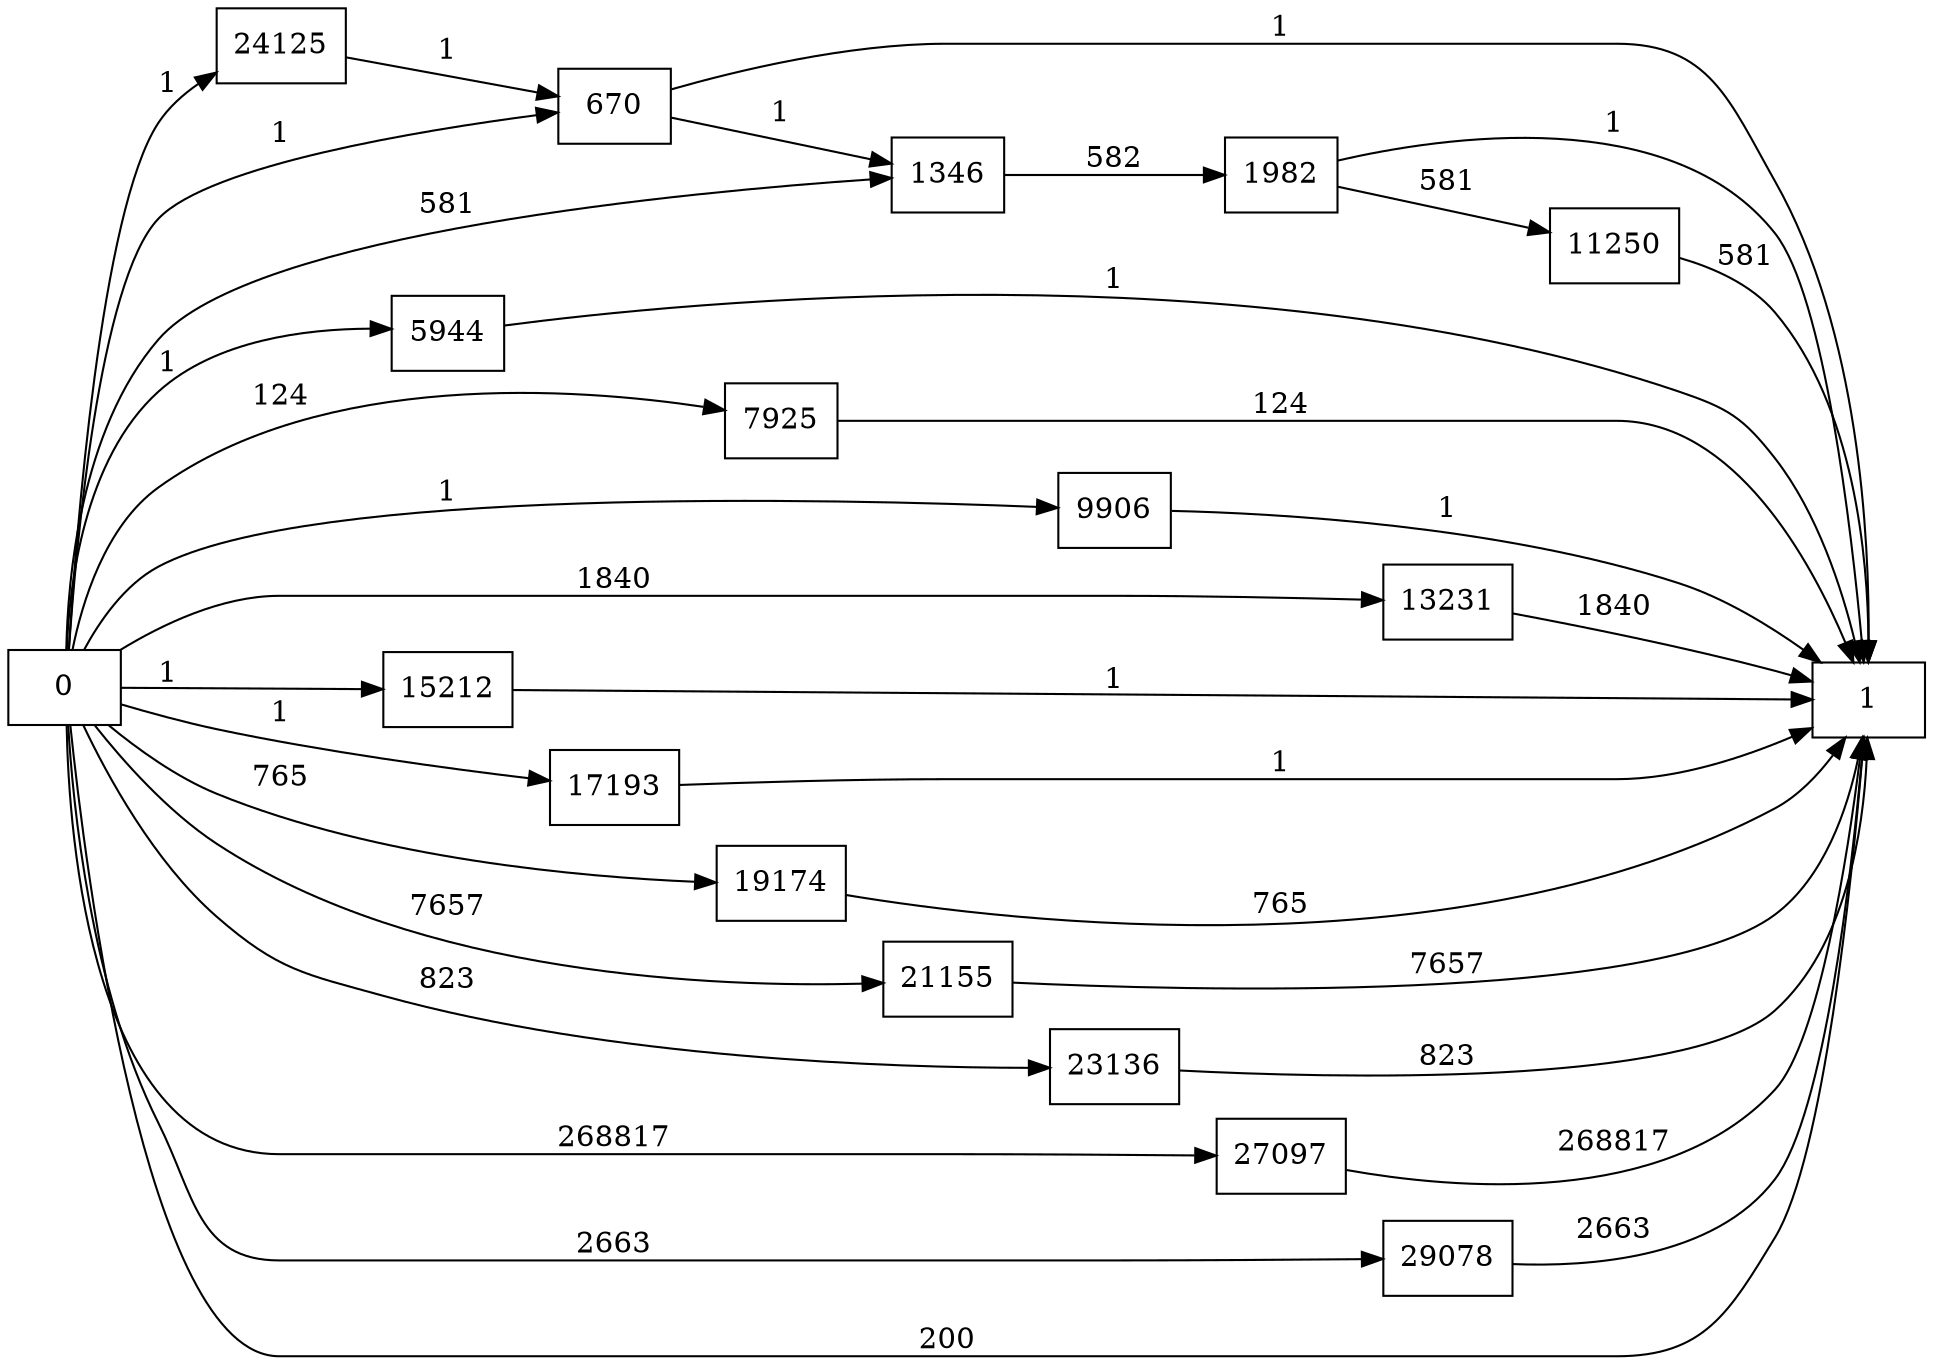 digraph {
	graph [rankdir=LR]
	node [shape=rectangle]
	670 -> 1346 [label=1]
	670 -> 1 [label=1]
	1346 -> 1982 [label=582]
	1982 -> 1 [label=1]
	1982 -> 11250 [label=581]
	5944 -> 1 [label=1]
	7925 -> 1 [label=124]
	9906 -> 1 [label=1]
	11250 -> 1 [label=581]
	13231 -> 1 [label=1840]
	15212 -> 1 [label=1]
	17193 -> 1 [label=1]
	19174 -> 1 [label=765]
	21155 -> 1 [label=7657]
	23136 -> 1 [label=823]
	24125 -> 670 [label=1]
	27097 -> 1 [label=268817]
	29078 -> 1 [label=2663]
	0 -> 1346 [label=581]
	0 -> 670 [label=1]
	0 -> 1 [label=200]
	0 -> 5944 [label=1]
	0 -> 7925 [label=124]
	0 -> 9906 [label=1]
	0 -> 13231 [label=1840]
	0 -> 15212 [label=1]
	0 -> 17193 [label=1]
	0 -> 19174 [label=765]
	0 -> 21155 [label=7657]
	0 -> 23136 [label=823]
	0 -> 24125 [label=1]
	0 -> 27097 [label=268817]
	0 -> 29078 [label=2663]
}
